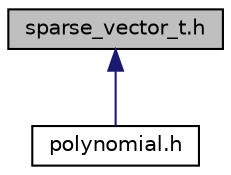 digraph "sparse_vector_t.h"
{
  edge [fontname="Helvetica",fontsize="10",labelfontname="Helvetica",labelfontsize="10"];
  node [fontname="Helvetica",fontsize="10",shape=record];
  Node6 [label="sparse_vector_t.h",height=0.2,width=0.4,color="black", fillcolor="grey75", style="filled", fontcolor="black"];
  Node6 -> Node7 [dir="back",color="midnightblue",fontsize="10",style="solid",fontname="Helvetica"];
  Node7 [label="polynomial.h",height=0.2,width=0.4,color="black", fillcolor="white", style="filled",URL="$polynomial_8h.html",tooltip="programa proporcionado por el profesorado para realizar la práctica 3 de Algoritmos y estructura de d..."];
}
